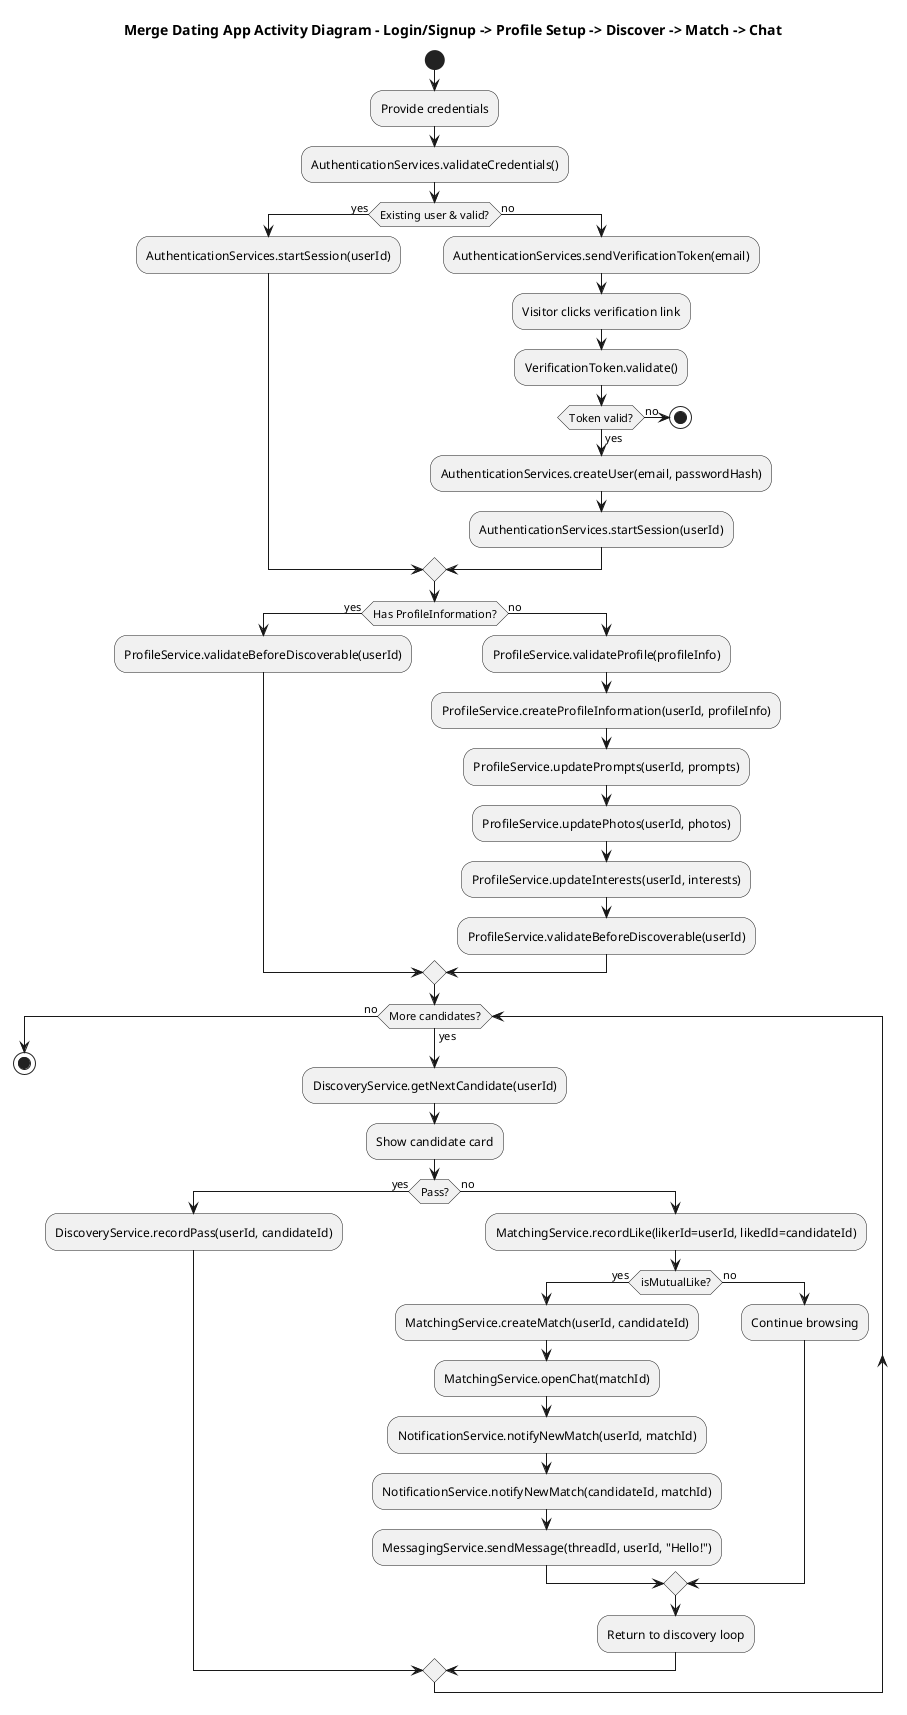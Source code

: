 @startuml
'https://plantuml.com/activity-diagram-beta

title Merge Dating App Activity Diagram - Login/Signup -> Profile Setup -> Discover -> Match -> Chat

start
:Provide credentials;
:AuthenticationServices.validateCredentials();

if (Existing user & valid?) then (yes)
    :AuthenticationServices.startSession(userId);
else (no)
    :AuthenticationServices.sendVerificationToken(email);
    :Visitor clicks verification link;
    :VerificationToken.validate();
    if (Token valid?) then (yes)
        :AuthenticationServices.createUser(email, passwordHash);
        :AuthenticationServices.startSession(userId);
    else (no)
        stop
    endif
endif

if (Has ProfileInformation?) then (yes)
    :ProfileService.validateBeforeDiscoverable(userId);
else (no)
    :ProfileService.validateProfile(profileInfo);
    :ProfileService.createProfileInformation(userId, profileInfo);
    :ProfileService.updatePrompts(userId, prompts);
    :ProfileService.updatePhotos(userId, photos);
    :ProfileService.updateInterests(userId, interests);
    :ProfileService.validateBeforeDiscoverable(userId);
endif

while (More candidates?) is (yes)
    :DiscoveryService.getNextCandidate(userId);
    :Show candidate card;
    if (Pass?) then (yes)
        :DiscoveryService.recordPass(userId, candidateId);
    else (no)
        :MatchingService.recordLike(likerId=userId, likedId=candidateId);
        if (isMutualLike?) then (yes)
            :MatchingService.createMatch(userId, candidateId);
            :MatchingService.openChat(matchId);
            :NotificationService.notifyNewMatch(userId, matchId);
            :NotificationService.notifyNewMatch(candidateId, matchId);
            :MessagingService.sendMessage(threadId, userId, "Hello!");
        else (no)
            :Continue browsing;
        endif
        :Return to discovery loop;
    endif
endwhile (no)

stop
@enduml